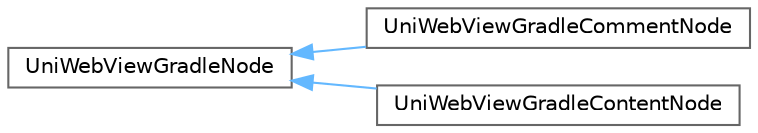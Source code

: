 digraph "Graphical Class Hierarchy"
{
 // LATEX_PDF_SIZE
  bgcolor="transparent";
  edge [fontname=Helvetica,fontsize=10,labelfontname=Helvetica,labelfontsize=10];
  node [fontname=Helvetica,fontsize=10,shape=box,height=0.2,width=0.4];
  rankdir="LR";
  Node0 [id="Node000000",label="UniWebViewGradleNode",height=0.2,width=0.4,color="grey40", fillcolor="white", style="filled",URL="$class_uni_web_view_gradle_node.html",tooltip=" "];
  Node0 -> Node1 [id="edge536_Node000000_Node000001",dir="back",color="steelblue1",style="solid",tooltip=" "];
  Node1 [id="Node000001",label="UniWebViewGradleCommentNode",height=0.2,width=0.4,color="grey40", fillcolor="white", style="filled",URL="$class_uni_web_view_gradle_comment_node.html",tooltip=" "];
  Node0 -> Node2 [id="edge537_Node000000_Node000002",dir="back",color="steelblue1",style="solid",tooltip=" "];
  Node2 [id="Node000002",label="UniWebViewGradleContentNode",height=0.2,width=0.4,color="grey40", fillcolor="white", style="filled",URL="$class_uni_web_view_gradle_content_node.html",tooltip=" "];
}
